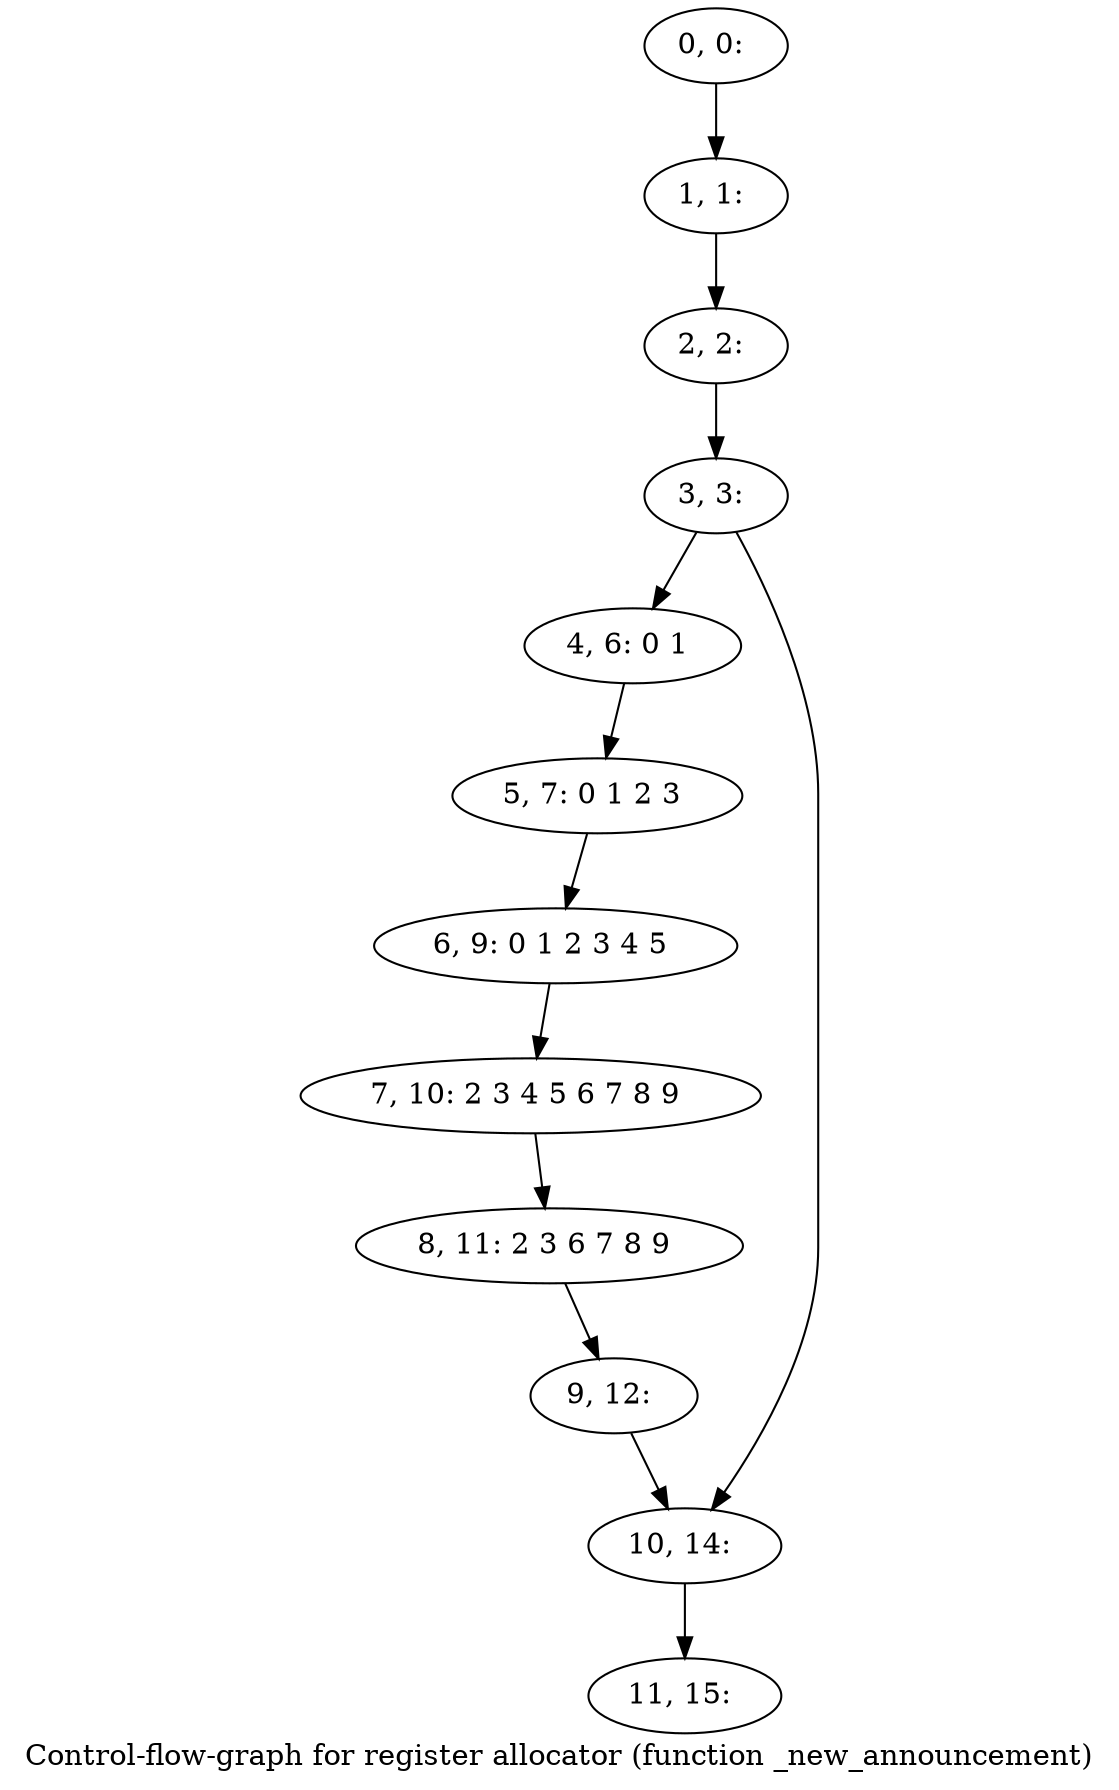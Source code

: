 digraph G {
graph [label="Control-flow-graph for register allocator (function _new_announcement)"]
0[label="0, 0: "];
1[label="1, 1: "];
2[label="2, 2: "];
3[label="3, 3: "];
4[label="4, 6: 0 1 "];
5[label="5, 7: 0 1 2 3 "];
6[label="6, 9: 0 1 2 3 4 5 "];
7[label="7, 10: 2 3 4 5 6 7 8 9 "];
8[label="8, 11: 2 3 6 7 8 9 "];
9[label="9, 12: "];
10[label="10, 14: "];
11[label="11, 15: "];
0->1 ;
1->2 ;
2->3 ;
3->4 ;
3->10 ;
4->5 ;
5->6 ;
6->7 ;
7->8 ;
8->9 ;
9->10 ;
10->11 ;
}
